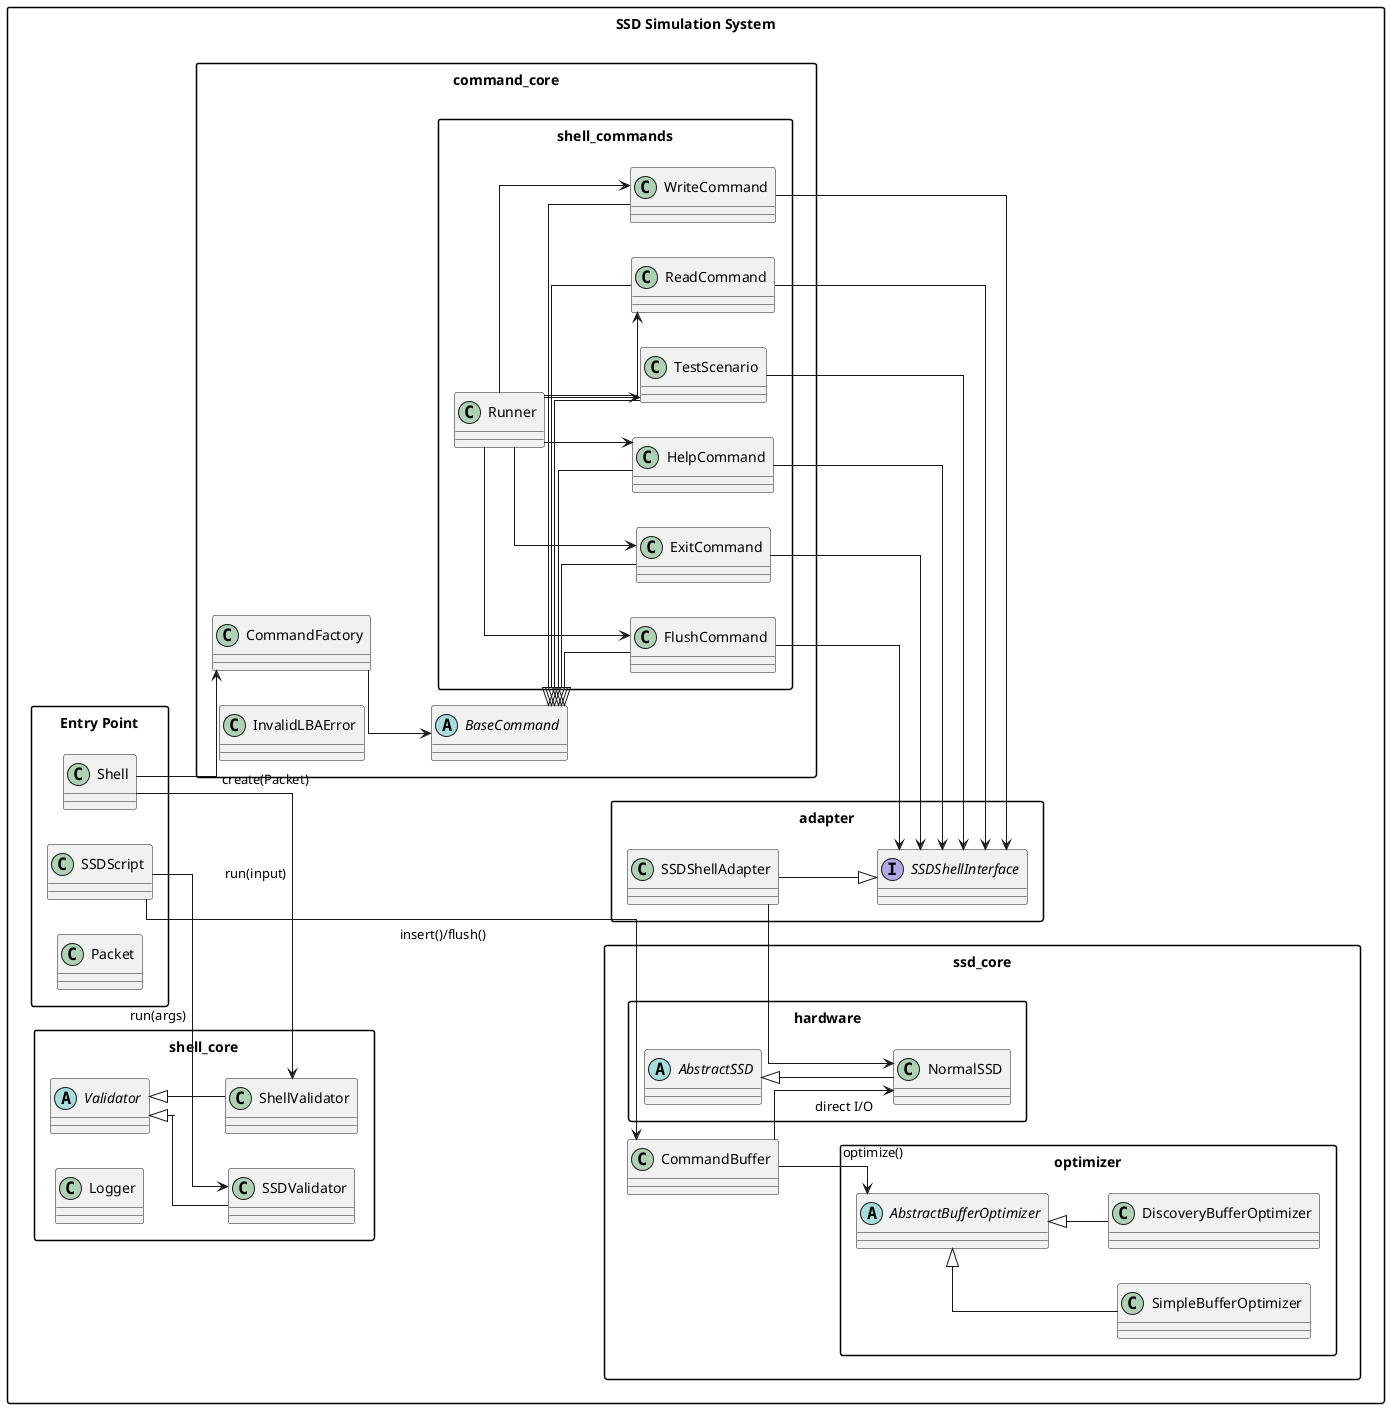 @startuml
skinparam packageStyle rectangle
skinparam linetype ortho
skinparam padding 5
skinparam nodeMargin 5
left to right direction

' Top row: Entry & Validation & Adapter
package "SSD Simulation System" {

  package "Entry Point" {
    class Shell
    class SSDScript
    class Packet
  }

  package "shell_core" {
    abstract class Validator
    class ShellValidator
    class SSDValidator
    class Logger
  }

  package adapter {
    interface SSDShellInterface
    class SSDShellAdapter
  }

  ' Bottom row: Commands & SSD Core
  package "command_core" {
    abstract class BaseCommand
    class CommandFactory
    class InvalidLBAError

    package shell_commands {
      class ReadCommand
      class WriteCommand
      class FlushCommand
      class ExitCommand
      class HelpCommand
      class TestScenario
      class Runner
    }
  }

  package "ssd_core" {
    class CommandBuffer

    package hardware {
      abstract class AbstractSSD
      class NormalSSD
    }

    package optimizer {
      abstract class AbstractBufferOptimizer
      class SimpleBufferOptimizer
      class DiscoveryBufferOptimizer
    }
  }
}

' ==== Inheritance ====
SSDShellAdapter                 --|> SSDShellInterface
BaseCommand                     <|-- ReadCommand
BaseCommand                     <|-- WriteCommand
BaseCommand                     <|-- FlushCommand
BaseCommand                     <|-- ExitCommand
BaseCommand                     <|-- HelpCommand
BaseCommand                     <|-- TestScenario
Validator                       <|-- ShellValidator
Validator                       <|-- SSDValidator
AbstractSSD                     <|-- NormalSSD
AbstractBufferOptimizer         <|-- SimpleBufferOptimizer
AbstractBufferOptimizer         <|-- DiscoveryBufferOptimizer

' ==== Flow ====
Shell       --> ShellValidator        : run(input)
Shell       --> CommandFactory        : create(Packet)
CommandFactory --> BaseCommand
Runner      --> ReadCommand
Runner      --> WriteCommand
Runner      --> FlushCommand
Runner      --> ExitCommand
Runner      --> HelpCommand
Runner      --> TestScenario

ReadCommand --> SSDShellInterface
WriteCommand --> SSDShellInterface
FlushCommand --> SSDShellInterface
ExitCommand --> SSDShellInterface
HelpCommand --> SSDShellInterface
TestScenario --> SSDShellInterface

SSDShellAdapter --> NormalSSD

SSDScript    --> SSDValidator         : run(args)
SSDScript    --> CommandBuffer        : insert()/flush()
CommandBuffer --> AbstractBufferOptimizer : optimize()
CommandBuffer --> NormalSSD           : direct I/O
@enduml